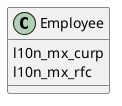 @startuml classes_l10n_mx_hr
set namespaceSeparator none
class "Employee" as odoo_src.odoo.addons.l10n_mx_hr.models.hr_employee.Employee {
  l10n_mx_curp
  l10n_mx_rfc
}
@enduml
